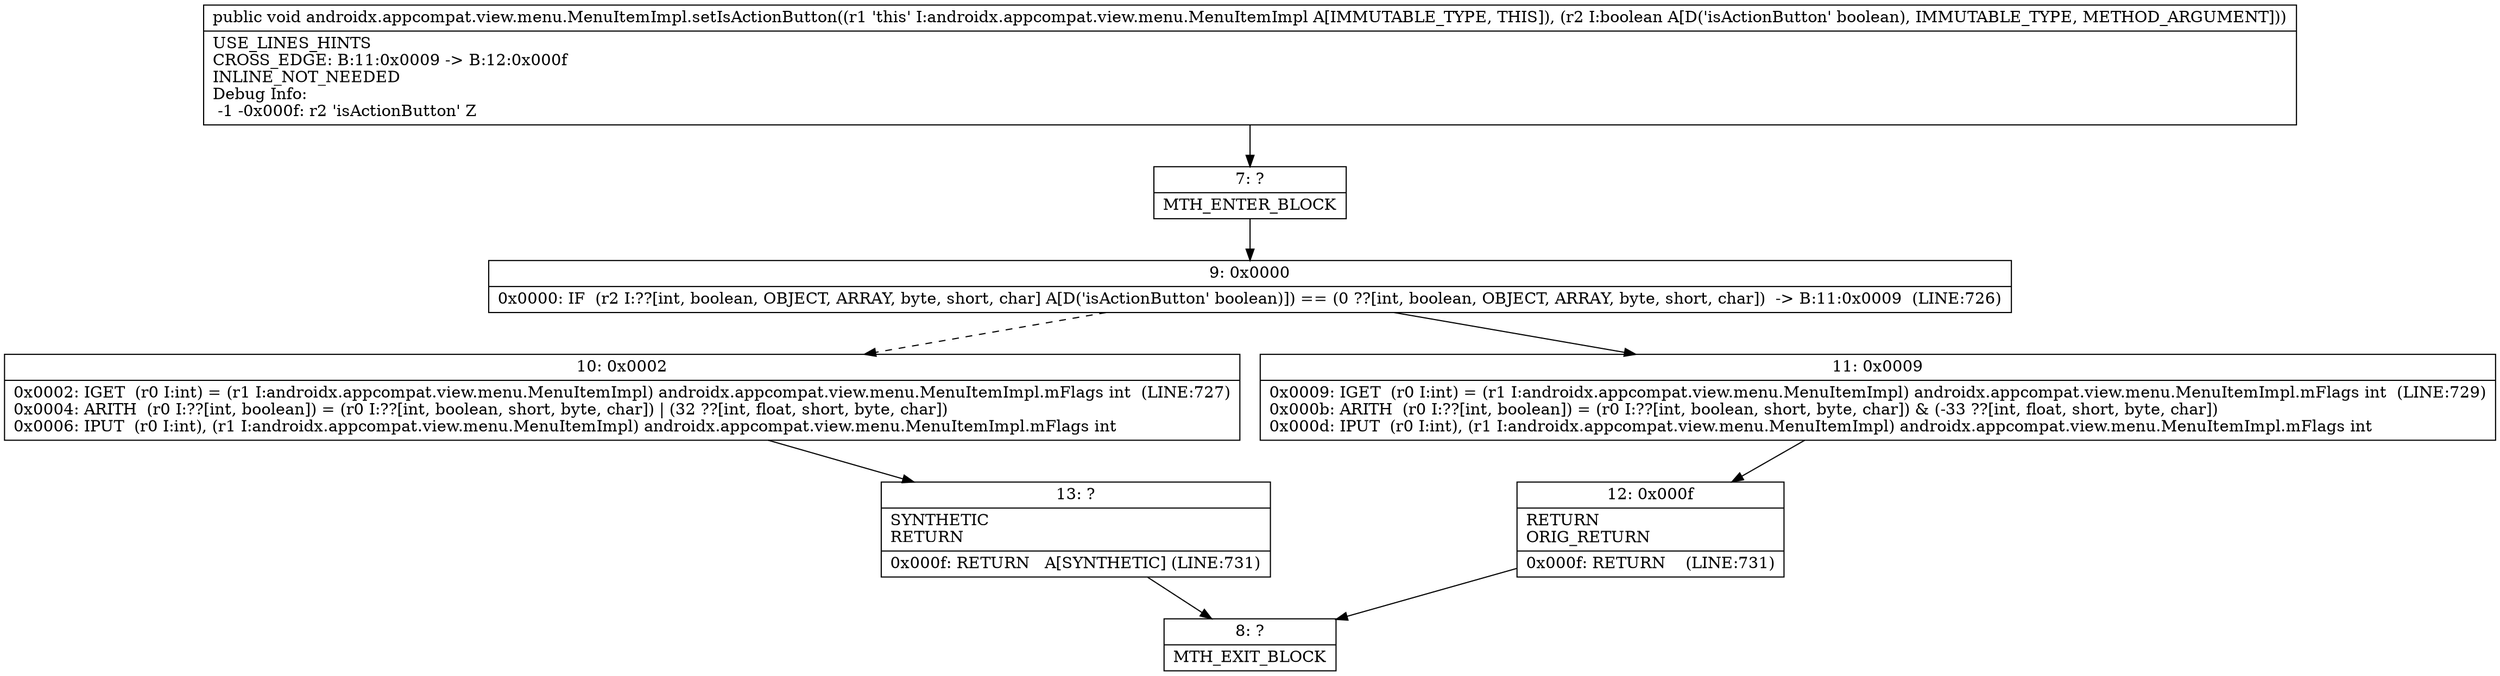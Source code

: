 digraph "CFG forandroidx.appcompat.view.menu.MenuItemImpl.setIsActionButton(Z)V" {
Node_7 [shape=record,label="{7\:\ ?|MTH_ENTER_BLOCK\l}"];
Node_9 [shape=record,label="{9\:\ 0x0000|0x0000: IF  (r2 I:??[int, boolean, OBJECT, ARRAY, byte, short, char] A[D('isActionButton' boolean)]) == (0 ??[int, boolean, OBJECT, ARRAY, byte, short, char])  \-\> B:11:0x0009  (LINE:726)\l}"];
Node_10 [shape=record,label="{10\:\ 0x0002|0x0002: IGET  (r0 I:int) = (r1 I:androidx.appcompat.view.menu.MenuItemImpl) androidx.appcompat.view.menu.MenuItemImpl.mFlags int  (LINE:727)\l0x0004: ARITH  (r0 I:??[int, boolean]) = (r0 I:??[int, boolean, short, byte, char]) \| (32 ??[int, float, short, byte, char]) \l0x0006: IPUT  (r0 I:int), (r1 I:androidx.appcompat.view.menu.MenuItemImpl) androidx.appcompat.view.menu.MenuItemImpl.mFlags int \l}"];
Node_13 [shape=record,label="{13\:\ ?|SYNTHETIC\lRETURN\l|0x000f: RETURN   A[SYNTHETIC] (LINE:731)\l}"];
Node_8 [shape=record,label="{8\:\ ?|MTH_EXIT_BLOCK\l}"];
Node_11 [shape=record,label="{11\:\ 0x0009|0x0009: IGET  (r0 I:int) = (r1 I:androidx.appcompat.view.menu.MenuItemImpl) androidx.appcompat.view.menu.MenuItemImpl.mFlags int  (LINE:729)\l0x000b: ARITH  (r0 I:??[int, boolean]) = (r0 I:??[int, boolean, short, byte, char]) & (\-33 ??[int, float, short, byte, char]) \l0x000d: IPUT  (r0 I:int), (r1 I:androidx.appcompat.view.menu.MenuItemImpl) androidx.appcompat.view.menu.MenuItemImpl.mFlags int \l}"];
Node_12 [shape=record,label="{12\:\ 0x000f|RETURN\lORIG_RETURN\l|0x000f: RETURN    (LINE:731)\l}"];
MethodNode[shape=record,label="{public void androidx.appcompat.view.menu.MenuItemImpl.setIsActionButton((r1 'this' I:androidx.appcompat.view.menu.MenuItemImpl A[IMMUTABLE_TYPE, THIS]), (r2 I:boolean A[D('isActionButton' boolean), IMMUTABLE_TYPE, METHOD_ARGUMENT]))  | USE_LINES_HINTS\lCROSS_EDGE: B:11:0x0009 \-\> B:12:0x000f\lINLINE_NOT_NEEDED\lDebug Info:\l  \-1 \-0x000f: r2 'isActionButton' Z\l}"];
MethodNode -> Node_7;Node_7 -> Node_9;
Node_9 -> Node_10[style=dashed];
Node_9 -> Node_11;
Node_10 -> Node_13;
Node_13 -> Node_8;
Node_11 -> Node_12;
Node_12 -> Node_8;
}

